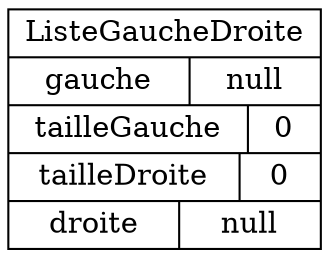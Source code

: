 digraph "leftRightList00" {
graph ["rankdir"="LR","compound"="true"]
"" ["shape"="record","label"="<_C>ListeGaucheDroite|{gauche|null}|{tailleGauche|0}|{tailleDroite|0}|{droite|null}","style"="filled","fillcolor"="white"]
}